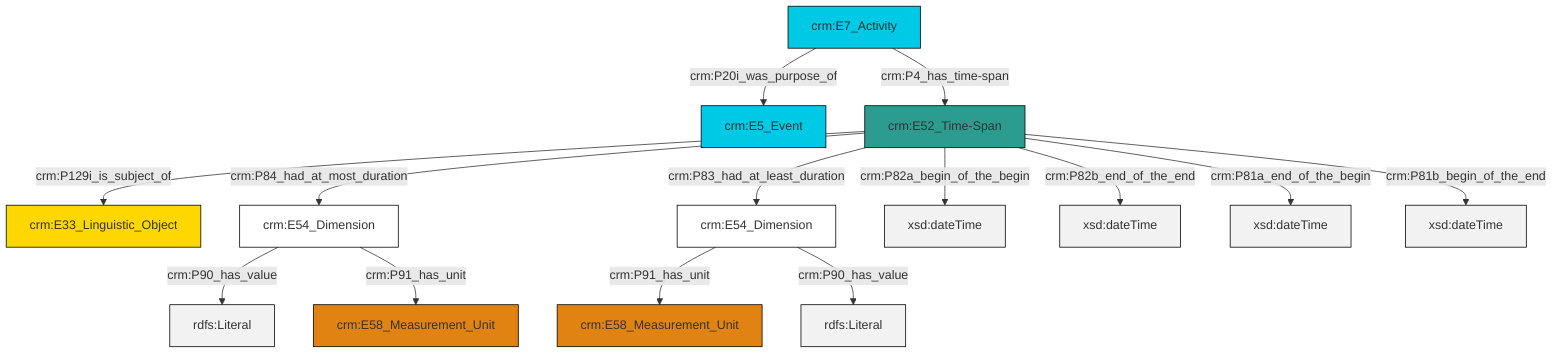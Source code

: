 graph TD
classDef Literal fill:#f2f2f2,stroke:#000000;
classDef CRM_Entity fill:#FFFFFF,stroke:#000000;
classDef Temporal_Entity fill:#00C9E6, stroke:#000000;
classDef Type fill:#E18312, stroke:#000000;
classDef Time-Span fill:#2C9C91, stroke:#000000;
classDef Appellation fill:#FFEB7F, stroke:#000000;
classDef Place fill:#008836, stroke:#000000;
classDef Persistent_Item fill:#B266B2, stroke:#000000;
classDef Conceptual_Object fill:#FFD700, stroke:#000000;
classDef Physical_Thing fill:#D2B48C, stroke:#000000;
classDef Actor fill:#f58aad, stroke:#000000;
classDef PC_Classes fill:#4ce600, stroke:#000000;
classDef Multi fill:#cccccc,stroke:#000000;

8["crm:E7_Activity"]:::Temporal_Entity -->|crm:P20i_was_purpose_of| 6["crm:E5_Event"]:::Temporal_Entity
9["crm:E52_Time-Span"]:::Time-Span -->|crm:P82a_begin_of_the_begin| 10[xsd:dateTime]:::Literal
9["crm:E52_Time-Span"]:::Time-Span -->|crm:P82b_end_of_the_end| 13[xsd:dateTime]:::Literal
4["crm:E54_Dimension"]:::CRM_Entity -->|crm:P91_has_unit| 11["crm:E58_Measurement_Unit"]:::Type
2["crm:E54_Dimension"]:::CRM_Entity -->|crm:P90_has_value| 14[rdfs:Literal]:::Literal
9["crm:E52_Time-Span"]:::Time-Span -->|crm:P81a_end_of_the_begin| 15[xsd:dateTime]:::Literal
9["crm:E52_Time-Span"]:::Time-Span -->|crm:P129i_is_subject_of| 0["crm:E33_Linguistic_Object"]:::Conceptual_Object
2["crm:E54_Dimension"]:::CRM_Entity -->|crm:P91_has_unit| 17["crm:E58_Measurement_Unit"]:::Type
8["crm:E7_Activity"]:::Temporal_Entity -->|crm:P4_has_time-span| 9["crm:E52_Time-Span"]:::Time-Span
9["crm:E52_Time-Span"]:::Time-Span -->|crm:P84_had_at_most_duration| 2["crm:E54_Dimension"]:::CRM_Entity
4["crm:E54_Dimension"]:::CRM_Entity -->|crm:P90_has_value| 18[rdfs:Literal]:::Literal
9["crm:E52_Time-Span"]:::Time-Span -->|crm:P81b_begin_of_the_end| 19[xsd:dateTime]:::Literal
9["crm:E52_Time-Span"]:::Time-Span -->|crm:P83_had_at_least_duration| 4["crm:E54_Dimension"]:::CRM_Entity
